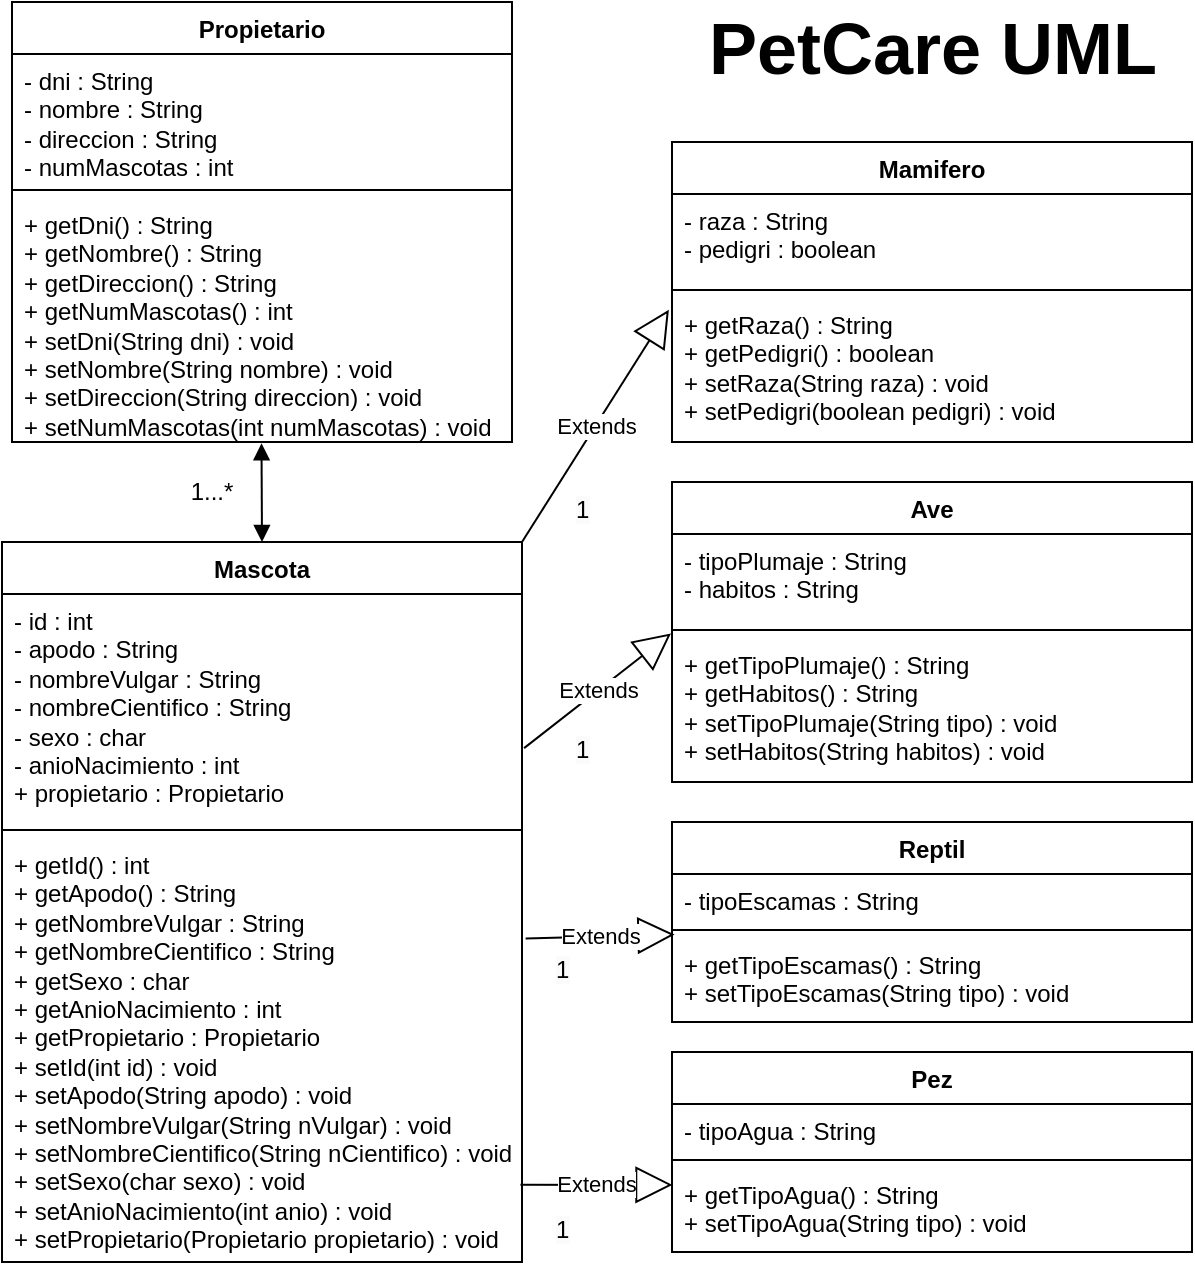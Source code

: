 <mxfile version="24.4.9" type="device">
  <diagram name="Página-1" id="7jd47xQ5mx8RkvU_KuzY">
    <mxGraphModel dx="1518" dy="669" grid="1" gridSize="10" guides="1" tooltips="1" connect="1" arrows="1" fold="1" page="1" pageScale="1" pageWidth="827" pageHeight="1169" math="0" shadow="0">
      <root>
        <mxCell id="0" />
        <mxCell id="1" parent="0" />
        <mxCell id="9qF68CqeZxAwOLs4HjIn-1" value="Propietario" style="swimlane;fontStyle=1;align=center;verticalAlign=top;childLayout=stackLayout;horizontal=1;startSize=26;horizontalStack=0;resizeParent=1;resizeParentMax=0;resizeLast=0;collapsible=1;marginBottom=0;whiteSpace=wrap;html=1;" vertex="1" parent="1">
          <mxGeometry x="50" y="60" width="250" height="220" as="geometry" />
        </mxCell>
        <mxCell id="9qF68CqeZxAwOLs4HjIn-2" value="- dni : String&lt;div&gt;- nombre : String&lt;/div&gt;&lt;div&gt;- direccion : String&lt;/div&gt;&lt;div&gt;- numMascotas : int&lt;/div&gt;" style="text;strokeColor=none;fillColor=none;align=left;verticalAlign=top;spacingLeft=4;spacingRight=4;overflow=hidden;rotatable=0;points=[[0,0.5],[1,0.5]];portConstraint=eastwest;whiteSpace=wrap;html=1;" vertex="1" parent="9qF68CqeZxAwOLs4HjIn-1">
          <mxGeometry y="26" width="250" height="64" as="geometry" />
        </mxCell>
        <mxCell id="9qF68CqeZxAwOLs4HjIn-3" value="" style="line;strokeWidth=1;fillColor=none;align=left;verticalAlign=middle;spacingTop=-1;spacingLeft=3;spacingRight=3;rotatable=0;labelPosition=right;points=[];portConstraint=eastwest;strokeColor=inherit;" vertex="1" parent="9qF68CqeZxAwOLs4HjIn-1">
          <mxGeometry y="90" width="250" height="8" as="geometry" />
        </mxCell>
        <mxCell id="9qF68CqeZxAwOLs4HjIn-4" value="+ getDni() : String&lt;div&gt;+ getNombre() : String&lt;/div&gt;&lt;div&gt;+ getDireccion() : String&lt;/div&gt;&lt;div&gt;+ getNumMascotas() : int&lt;/div&gt;&lt;div&gt;+ setDni(String dni) : void&lt;/div&gt;&lt;div&gt;+ setNombre(String nombre) : void&lt;/div&gt;&lt;div&gt;+ setDireccion(String direccion) : void&lt;/div&gt;&lt;div&gt;+ setNumMascotas(int numMascotas) : void&lt;/div&gt;" style="text;strokeColor=none;fillColor=none;align=left;verticalAlign=top;spacingLeft=4;spacingRight=4;overflow=hidden;rotatable=0;points=[[0,0.5],[1,0.5]];portConstraint=eastwest;whiteSpace=wrap;html=1;" vertex="1" parent="9qF68CqeZxAwOLs4HjIn-1">
          <mxGeometry y="98" width="250" height="122" as="geometry" />
        </mxCell>
        <mxCell id="9qF68CqeZxAwOLs4HjIn-5" value="Mascota" style="swimlane;fontStyle=1;align=center;verticalAlign=top;childLayout=stackLayout;horizontal=1;startSize=26;horizontalStack=0;resizeParent=1;resizeParentMax=0;resizeLast=0;collapsible=1;marginBottom=0;whiteSpace=wrap;html=1;" vertex="1" parent="1">
          <mxGeometry x="45" y="330" width="260" height="360" as="geometry" />
        </mxCell>
        <mxCell id="9qF68CqeZxAwOLs4HjIn-6" value="- id : int&lt;div&gt;- apodo : String&lt;/div&gt;&lt;div&gt;- nombreVulgar : String&lt;/div&gt;&lt;div&gt;- nombreCientifico : String&lt;/div&gt;&lt;div&gt;- sexo : char&lt;/div&gt;&lt;div&gt;- anioNacimiento : int&lt;/div&gt;&lt;div&gt;+ propietario : Propietario&lt;/div&gt;" style="text;strokeColor=none;fillColor=none;align=left;verticalAlign=top;spacingLeft=4;spacingRight=4;overflow=hidden;rotatable=0;points=[[0,0.5],[1,0.5]];portConstraint=eastwest;whiteSpace=wrap;html=1;" vertex="1" parent="9qF68CqeZxAwOLs4HjIn-5">
          <mxGeometry y="26" width="260" height="114" as="geometry" />
        </mxCell>
        <mxCell id="9qF68CqeZxAwOLs4HjIn-7" value="" style="line;strokeWidth=1;fillColor=none;align=left;verticalAlign=middle;spacingTop=-1;spacingLeft=3;spacingRight=3;rotatable=0;labelPosition=right;points=[];portConstraint=eastwest;strokeColor=inherit;" vertex="1" parent="9qF68CqeZxAwOLs4HjIn-5">
          <mxGeometry y="140" width="260" height="8" as="geometry" />
        </mxCell>
        <mxCell id="9qF68CqeZxAwOLs4HjIn-8" value="+ getId() : int&lt;div&gt;+ getApodo() : String&lt;/div&gt;&lt;div&gt;+ getNombreVulgar : String&lt;/div&gt;&lt;div&gt;+ getNombreCientifico : String&lt;/div&gt;&lt;div&gt;+ getSexo : char&lt;/div&gt;&lt;div&gt;+ getAnioNacimiento : int&lt;/div&gt;&lt;div&gt;+ getPropietario : Propietario&lt;/div&gt;&lt;div&gt;+ setId(int id) : void&lt;/div&gt;&lt;div&gt;+ setApodo(String apodo) : void&lt;/div&gt;&lt;div&gt;+ setNombreVulgar(String nVulgar) : void&lt;/div&gt;&lt;div&gt;+ setNombreCientifico(String nCientifico) : void&lt;/div&gt;&lt;div&gt;+ setSexo(char sexo) : void&lt;/div&gt;&lt;div&gt;+ setAnioNacimiento(int anio) : void&lt;/div&gt;&lt;div&gt;+ setPropietario(Propietario propietario) : void&lt;/div&gt;" style="text;strokeColor=none;fillColor=none;align=left;verticalAlign=top;spacingLeft=4;spacingRight=4;overflow=hidden;rotatable=0;points=[[0,0.5],[1,0.5]];portConstraint=eastwest;whiteSpace=wrap;html=1;" vertex="1" parent="9qF68CqeZxAwOLs4HjIn-5">
          <mxGeometry y="148" width="260" height="212" as="geometry" />
        </mxCell>
        <mxCell id="9qF68CqeZxAwOLs4HjIn-9" value="" style="endArrow=block;startArrow=block;endFill=1;startFill=1;html=1;rounded=0;exitX=0.499;exitY=1.005;exitDx=0;exitDy=0;exitPerimeter=0;entryX=0.5;entryY=0;entryDx=0;entryDy=0;" edge="1" parent="1" source="9qF68CqeZxAwOLs4HjIn-4" target="9qF68CqeZxAwOLs4HjIn-5">
          <mxGeometry width="160" relative="1" as="geometry">
            <mxPoint x="140" y="350" as="sourcePoint" />
            <mxPoint x="300" y="350" as="targetPoint" />
          </mxGeometry>
        </mxCell>
        <mxCell id="9qF68CqeZxAwOLs4HjIn-10" value="1...*" style="text;html=1;align=center;verticalAlign=middle;whiteSpace=wrap;rounded=0;" vertex="1" parent="1">
          <mxGeometry x="120" y="290" width="60" height="30" as="geometry" />
        </mxCell>
        <mxCell id="9qF68CqeZxAwOLs4HjIn-12" value="Mamifero" style="swimlane;fontStyle=1;align=center;verticalAlign=top;childLayout=stackLayout;horizontal=1;startSize=26;horizontalStack=0;resizeParent=1;resizeParentMax=0;resizeLast=0;collapsible=1;marginBottom=0;whiteSpace=wrap;html=1;" vertex="1" parent="1">
          <mxGeometry x="380" y="130" width="260" height="150" as="geometry" />
        </mxCell>
        <mxCell id="9qF68CqeZxAwOLs4HjIn-13" value="- raza : String&lt;div&gt;- pedigri : boolean&lt;/div&gt;" style="text;strokeColor=none;fillColor=none;align=left;verticalAlign=top;spacingLeft=4;spacingRight=4;overflow=hidden;rotatable=0;points=[[0,0.5],[1,0.5]];portConstraint=eastwest;whiteSpace=wrap;html=1;" vertex="1" parent="9qF68CqeZxAwOLs4HjIn-12">
          <mxGeometry y="26" width="260" height="44" as="geometry" />
        </mxCell>
        <mxCell id="9qF68CqeZxAwOLs4HjIn-14" value="" style="line;strokeWidth=1;fillColor=none;align=left;verticalAlign=middle;spacingTop=-1;spacingLeft=3;spacingRight=3;rotatable=0;labelPosition=right;points=[];portConstraint=eastwest;strokeColor=inherit;" vertex="1" parent="9qF68CqeZxAwOLs4HjIn-12">
          <mxGeometry y="70" width="260" height="8" as="geometry" />
        </mxCell>
        <mxCell id="9qF68CqeZxAwOLs4HjIn-15" value="+ getRaza() : String&lt;div&gt;+ getPedigri() : boolean&lt;/div&gt;&lt;div&gt;+ setRaza(String raza) : void&lt;/div&gt;&lt;div&gt;+ setPedigri(boolean pedigri) : void&lt;/div&gt;" style="text;strokeColor=none;fillColor=none;align=left;verticalAlign=top;spacingLeft=4;spacingRight=4;overflow=hidden;rotatable=0;points=[[0,0.5],[1,0.5]];portConstraint=eastwest;whiteSpace=wrap;html=1;" vertex="1" parent="9qF68CqeZxAwOLs4HjIn-12">
          <mxGeometry y="78" width="260" height="72" as="geometry" />
        </mxCell>
        <mxCell id="9qF68CqeZxAwOLs4HjIn-16" value="Ave" style="swimlane;fontStyle=1;align=center;verticalAlign=top;childLayout=stackLayout;horizontal=1;startSize=26;horizontalStack=0;resizeParent=1;resizeParentMax=0;resizeLast=0;collapsible=1;marginBottom=0;whiteSpace=wrap;html=1;" vertex="1" parent="1">
          <mxGeometry x="380" y="300" width="260" height="150" as="geometry" />
        </mxCell>
        <mxCell id="9qF68CqeZxAwOLs4HjIn-17" value="- tipoPlumaje : String&lt;div&gt;- habitos : String&lt;/div&gt;" style="text;strokeColor=none;fillColor=none;align=left;verticalAlign=top;spacingLeft=4;spacingRight=4;overflow=hidden;rotatable=0;points=[[0,0.5],[1,0.5]];portConstraint=eastwest;whiteSpace=wrap;html=1;" vertex="1" parent="9qF68CqeZxAwOLs4HjIn-16">
          <mxGeometry y="26" width="260" height="44" as="geometry" />
        </mxCell>
        <mxCell id="9qF68CqeZxAwOLs4HjIn-18" value="" style="line;strokeWidth=1;fillColor=none;align=left;verticalAlign=middle;spacingTop=-1;spacingLeft=3;spacingRight=3;rotatable=0;labelPosition=right;points=[];portConstraint=eastwest;strokeColor=inherit;" vertex="1" parent="9qF68CqeZxAwOLs4HjIn-16">
          <mxGeometry y="70" width="260" height="8" as="geometry" />
        </mxCell>
        <mxCell id="9qF68CqeZxAwOLs4HjIn-19" value="+ getTipoPlumaje() : String&lt;div&gt;+ getHabitos() : String&lt;/div&gt;&lt;div&gt;+ setTipoPlumaje(String tipo) : void&lt;/div&gt;&lt;div&gt;+ setHabitos(String habitos) : void&lt;/div&gt;" style="text;strokeColor=none;fillColor=none;align=left;verticalAlign=top;spacingLeft=4;spacingRight=4;overflow=hidden;rotatable=0;points=[[0,0.5],[1,0.5]];portConstraint=eastwest;whiteSpace=wrap;html=1;" vertex="1" parent="9qF68CqeZxAwOLs4HjIn-16">
          <mxGeometry y="78" width="260" height="72" as="geometry" />
        </mxCell>
        <mxCell id="9qF68CqeZxAwOLs4HjIn-20" value="Reptil" style="swimlane;fontStyle=1;align=center;verticalAlign=top;childLayout=stackLayout;horizontal=1;startSize=26;horizontalStack=0;resizeParent=1;resizeParentMax=0;resizeLast=0;collapsible=1;marginBottom=0;whiteSpace=wrap;html=1;" vertex="1" parent="1">
          <mxGeometry x="380" y="470" width="260" height="100" as="geometry" />
        </mxCell>
        <mxCell id="9qF68CqeZxAwOLs4HjIn-21" value="- tipoEscamas : String" style="text;strokeColor=none;fillColor=none;align=left;verticalAlign=top;spacingLeft=4;spacingRight=4;overflow=hidden;rotatable=0;points=[[0,0.5],[1,0.5]];portConstraint=eastwest;whiteSpace=wrap;html=1;" vertex="1" parent="9qF68CqeZxAwOLs4HjIn-20">
          <mxGeometry y="26" width="260" height="24" as="geometry" />
        </mxCell>
        <mxCell id="9qF68CqeZxAwOLs4HjIn-22" value="" style="line;strokeWidth=1;fillColor=none;align=left;verticalAlign=middle;spacingTop=-1;spacingLeft=3;spacingRight=3;rotatable=0;labelPosition=right;points=[];portConstraint=eastwest;strokeColor=inherit;" vertex="1" parent="9qF68CqeZxAwOLs4HjIn-20">
          <mxGeometry y="50" width="260" height="8" as="geometry" />
        </mxCell>
        <mxCell id="9qF68CqeZxAwOLs4HjIn-23" value="+ getTipoEscamas() : String&lt;div&gt;+ setTipoEscamas(String tipo) : void&lt;/div&gt;" style="text;strokeColor=none;fillColor=none;align=left;verticalAlign=top;spacingLeft=4;spacingRight=4;overflow=hidden;rotatable=0;points=[[0,0.5],[1,0.5]];portConstraint=eastwest;whiteSpace=wrap;html=1;" vertex="1" parent="9qF68CqeZxAwOLs4HjIn-20">
          <mxGeometry y="58" width="260" height="42" as="geometry" />
        </mxCell>
        <mxCell id="9qF68CqeZxAwOLs4HjIn-24" value="Pez" style="swimlane;fontStyle=1;align=center;verticalAlign=top;childLayout=stackLayout;horizontal=1;startSize=26;horizontalStack=0;resizeParent=1;resizeParentMax=0;resizeLast=0;collapsible=1;marginBottom=0;whiteSpace=wrap;html=1;" vertex="1" parent="1">
          <mxGeometry x="380" y="585" width="260" height="100" as="geometry" />
        </mxCell>
        <mxCell id="9qF68CqeZxAwOLs4HjIn-25" value="- tipoAgua : String" style="text;strokeColor=none;fillColor=none;align=left;verticalAlign=top;spacingLeft=4;spacingRight=4;overflow=hidden;rotatable=0;points=[[0,0.5],[1,0.5]];portConstraint=eastwest;whiteSpace=wrap;html=1;" vertex="1" parent="9qF68CqeZxAwOLs4HjIn-24">
          <mxGeometry y="26" width="260" height="24" as="geometry" />
        </mxCell>
        <mxCell id="9qF68CqeZxAwOLs4HjIn-26" value="" style="line;strokeWidth=1;fillColor=none;align=left;verticalAlign=middle;spacingTop=-1;spacingLeft=3;spacingRight=3;rotatable=0;labelPosition=right;points=[];portConstraint=eastwest;strokeColor=inherit;" vertex="1" parent="9qF68CqeZxAwOLs4HjIn-24">
          <mxGeometry y="50" width="260" height="8" as="geometry" />
        </mxCell>
        <mxCell id="9qF68CqeZxAwOLs4HjIn-27" value="+ getTipoAgua() : String&lt;div&gt;+ setTipoAgua(String tipo) : void&lt;/div&gt;" style="text;strokeColor=none;fillColor=none;align=left;verticalAlign=top;spacingLeft=4;spacingRight=4;overflow=hidden;rotatable=0;points=[[0,0.5],[1,0.5]];portConstraint=eastwest;whiteSpace=wrap;html=1;" vertex="1" parent="9qF68CqeZxAwOLs4HjIn-24">
          <mxGeometry y="58" width="260" height="42" as="geometry" />
        </mxCell>
        <mxCell id="9qF68CqeZxAwOLs4HjIn-32" value="Extends" style="endArrow=block;endSize=16;endFill=0;html=1;rounded=0;exitX=1;exitY=0;exitDx=0;exitDy=0;entryX=-0.006;entryY=0.081;entryDx=0;entryDy=0;entryPerimeter=0;" edge="1" parent="1" source="9qF68CqeZxAwOLs4HjIn-5" target="9qF68CqeZxAwOLs4HjIn-15">
          <mxGeometry width="160" relative="1" as="geometry">
            <mxPoint x="470" y="440" as="sourcePoint" />
            <mxPoint x="630" y="440" as="targetPoint" />
          </mxGeometry>
        </mxCell>
        <mxCell id="9qF68CqeZxAwOLs4HjIn-33" value="Extends" style="endArrow=block;endSize=16;endFill=0;html=1;rounded=0;exitX=1.004;exitY=0.676;exitDx=0;exitDy=0;entryX=-0.002;entryY=1.13;entryDx=0;entryDy=0;entryPerimeter=0;exitPerimeter=0;" edge="1" parent="1" source="9qF68CqeZxAwOLs4HjIn-6" target="9qF68CqeZxAwOLs4HjIn-17">
          <mxGeometry width="160" relative="1" as="geometry">
            <mxPoint x="315" y="340" as="sourcePoint" />
            <mxPoint x="388" y="224" as="targetPoint" />
          </mxGeometry>
        </mxCell>
        <mxCell id="9qF68CqeZxAwOLs4HjIn-34" value="Extends" style="endArrow=block;endSize=16;endFill=0;html=1;rounded=0;exitX=1.007;exitY=0.237;exitDx=0;exitDy=0;entryX=0.005;entryY=-0.041;entryDx=0;entryDy=0;entryPerimeter=0;exitPerimeter=0;" edge="1" parent="1" source="9qF68CqeZxAwOLs4HjIn-8" target="9qF68CqeZxAwOLs4HjIn-23">
          <mxGeometry width="160" relative="1" as="geometry">
            <mxPoint x="325" y="350" as="sourcePoint" />
            <mxPoint x="398" y="234" as="targetPoint" />
          </mxGeometry>
        </mxCell>
        <mxCell id="9qF68CqeZxAwOLs4HjIn-35" value="Extends" style="endArrow=block;endSize=16;endFill=0;html=1;rounded=0;exitX=0.997;exitY=0.818;exitDx=0;exitDy=0;entryX=0.001;entryY=0.202;entryDx=0;entryDy=0;entryPerimeter=0;exitPerimeter=0;" edge="1" parent="1" source="9qF68CqeZxAwOLs4HjIn-8" target="9qF68CqeZxAwOLs4HjIn-27">
          <mxGeometry width="160" relative="1" as="geometry">
            <mxPoint x="317" y="538" as="sourcePoint" />
            <mxPoint x="391" y="536" as="targetPoint" />
          </mxGeometry>
        </mxCell>
        <mxCell id="9qF68CqeZxAwOLs4HjIn-36" value="&lt;span style=&quot;color: rgb(0, 0, 0); font-family: Helvetica; font-size: 12px; font-style: normal; font-variant-ligatures: normal; font-variant-caps: normal; font-weight: 400; letter-spacing: normal; orphans: 2; text-align: center; text-indent: 0px; text-transform: none; widows: 2; word-spacing: 0px; -webkit-text-stroke-width: 0px; white-space: normal; background-color: rgb(251, 251, 251); text-decoration-thickness: initial; text-decoration-style: initial; text-decoration-color: initial; display: inline !important; float: none;&quot;&gt;1&lt;/span&gt;" style="text;whiteSpace=wrap;html=1;" vertex="1" parent="1">
          <mxGeometry x="330" y="300" width="50" height="40" as="geometry" />
        </mxCell>
        <mxCell id="9qF68CqeZxAwOLs4HjIn-37" value="&lt;span style=&quot;color: rgb(0, 0, 0); font-family: Helvetica; font-size: 12px; font-style: normal; font-variant-ligatures: normal; font-variant-caps: normal; font-weight: 400; letter-spacing: normal; orphans: 2; text-align: center; text-indent: 0px; text-transform: none; widows: 2; word-spacing: 0px; -webkit-text-stroke-width: 0px; white-space: normal; background-color: rgb(251, 251, 251); text-decoration-thickness: initial; text-decoration-style: initial; text-decoration-color: initial; display: inline !important; float: none;&quot;&gt;1&lt;/span&gt;" style="text;whiteSpace=wrap;html=1;" vertex="1" parent="1">
          <mxGeometry x="330" y="420" width="50" height="40" as="geometry" />
        </mxCell>
        <mxCell id="9qF68CqeZxAwOLs4HjIn-38" value="&lt;span style=&quot;color: rgb(0, 0, 0); font-family: Helvetica; font-size: 12px; font-style: normal; font-variant-ligatures: normal; font-variant-caps: normal; font-weight: 400; letter-spacing: normal; orphans: 2; text-align: center; text-indent: 0px; text-transform: none; widows: 2; word-spacing: 0px; -webkit-text-stroke-width: 0px; white-space: normal; background-color: rgb(251, 251, 251); text-decoration-thickness: initial; text-decoration-style: initial; text-decoration-color: initial; display: inline !important; float: none;&quot;&gt;1&lt;/span&gt;" style="text;whiteSpace=wrap;html=1;" vertex="1" parent="1">
          <mxGeometry x="320" y="530" width="50" height="40" as="geometry" />
        </mxCell>
        <mxCell id="9qF68CqeZxAwOLs4HjIn-39" value="&lt;span style=&quot;color: rgb(0, 0, 0); font-family: Helvetica; font-size: 12px; font-style: normal; font-variant-ligatures: normal; font-variant-caps: normal; font-weight: 400; letter-spacing: normal; orphans: 2; text-align: center; text-indent: 0px; text-transform: none; widows: 2; word-spacing: 0px; -webkit-text-stroke-width: 0px; white-space: normal; background-color: rgb(251, 251, 251); text-decoration-thickness: initial; text-decoration-style: initial; text-decoration-color: initial; display: inline !important; float: none;&quot;&gt;1&lt;/span&gt;" style="text;whiteSpace=wrap;html=1;" vertex="1" parent="1">
          <mxGeometry x="320" y="660" width="50" height="40" as="geometry" />
        </mxCell>
        <mxCell id="9qF68CqeZxAwOLs4HjIn-40" value="&lt;font style=&quot;font-size: 36px;&quot;&gt;PetCare UML&lt;/font&gt;" style="text;align=center;fontStyle=1;verticalAlign=middle;spacingLeft=3;spacingRight=3;strokeColor=none;rotatable=0;points=[[0,0.5],[1,0.5]];portConstraint=eastwest;html=1;" vertex="1" parent="1">
          <mxGeometry x="470" y="70" width="80" height="26" as="geometry" />
        </mxCell>
      </root>
    </mxGraphModel>
  </diagram>
</mxfile>
